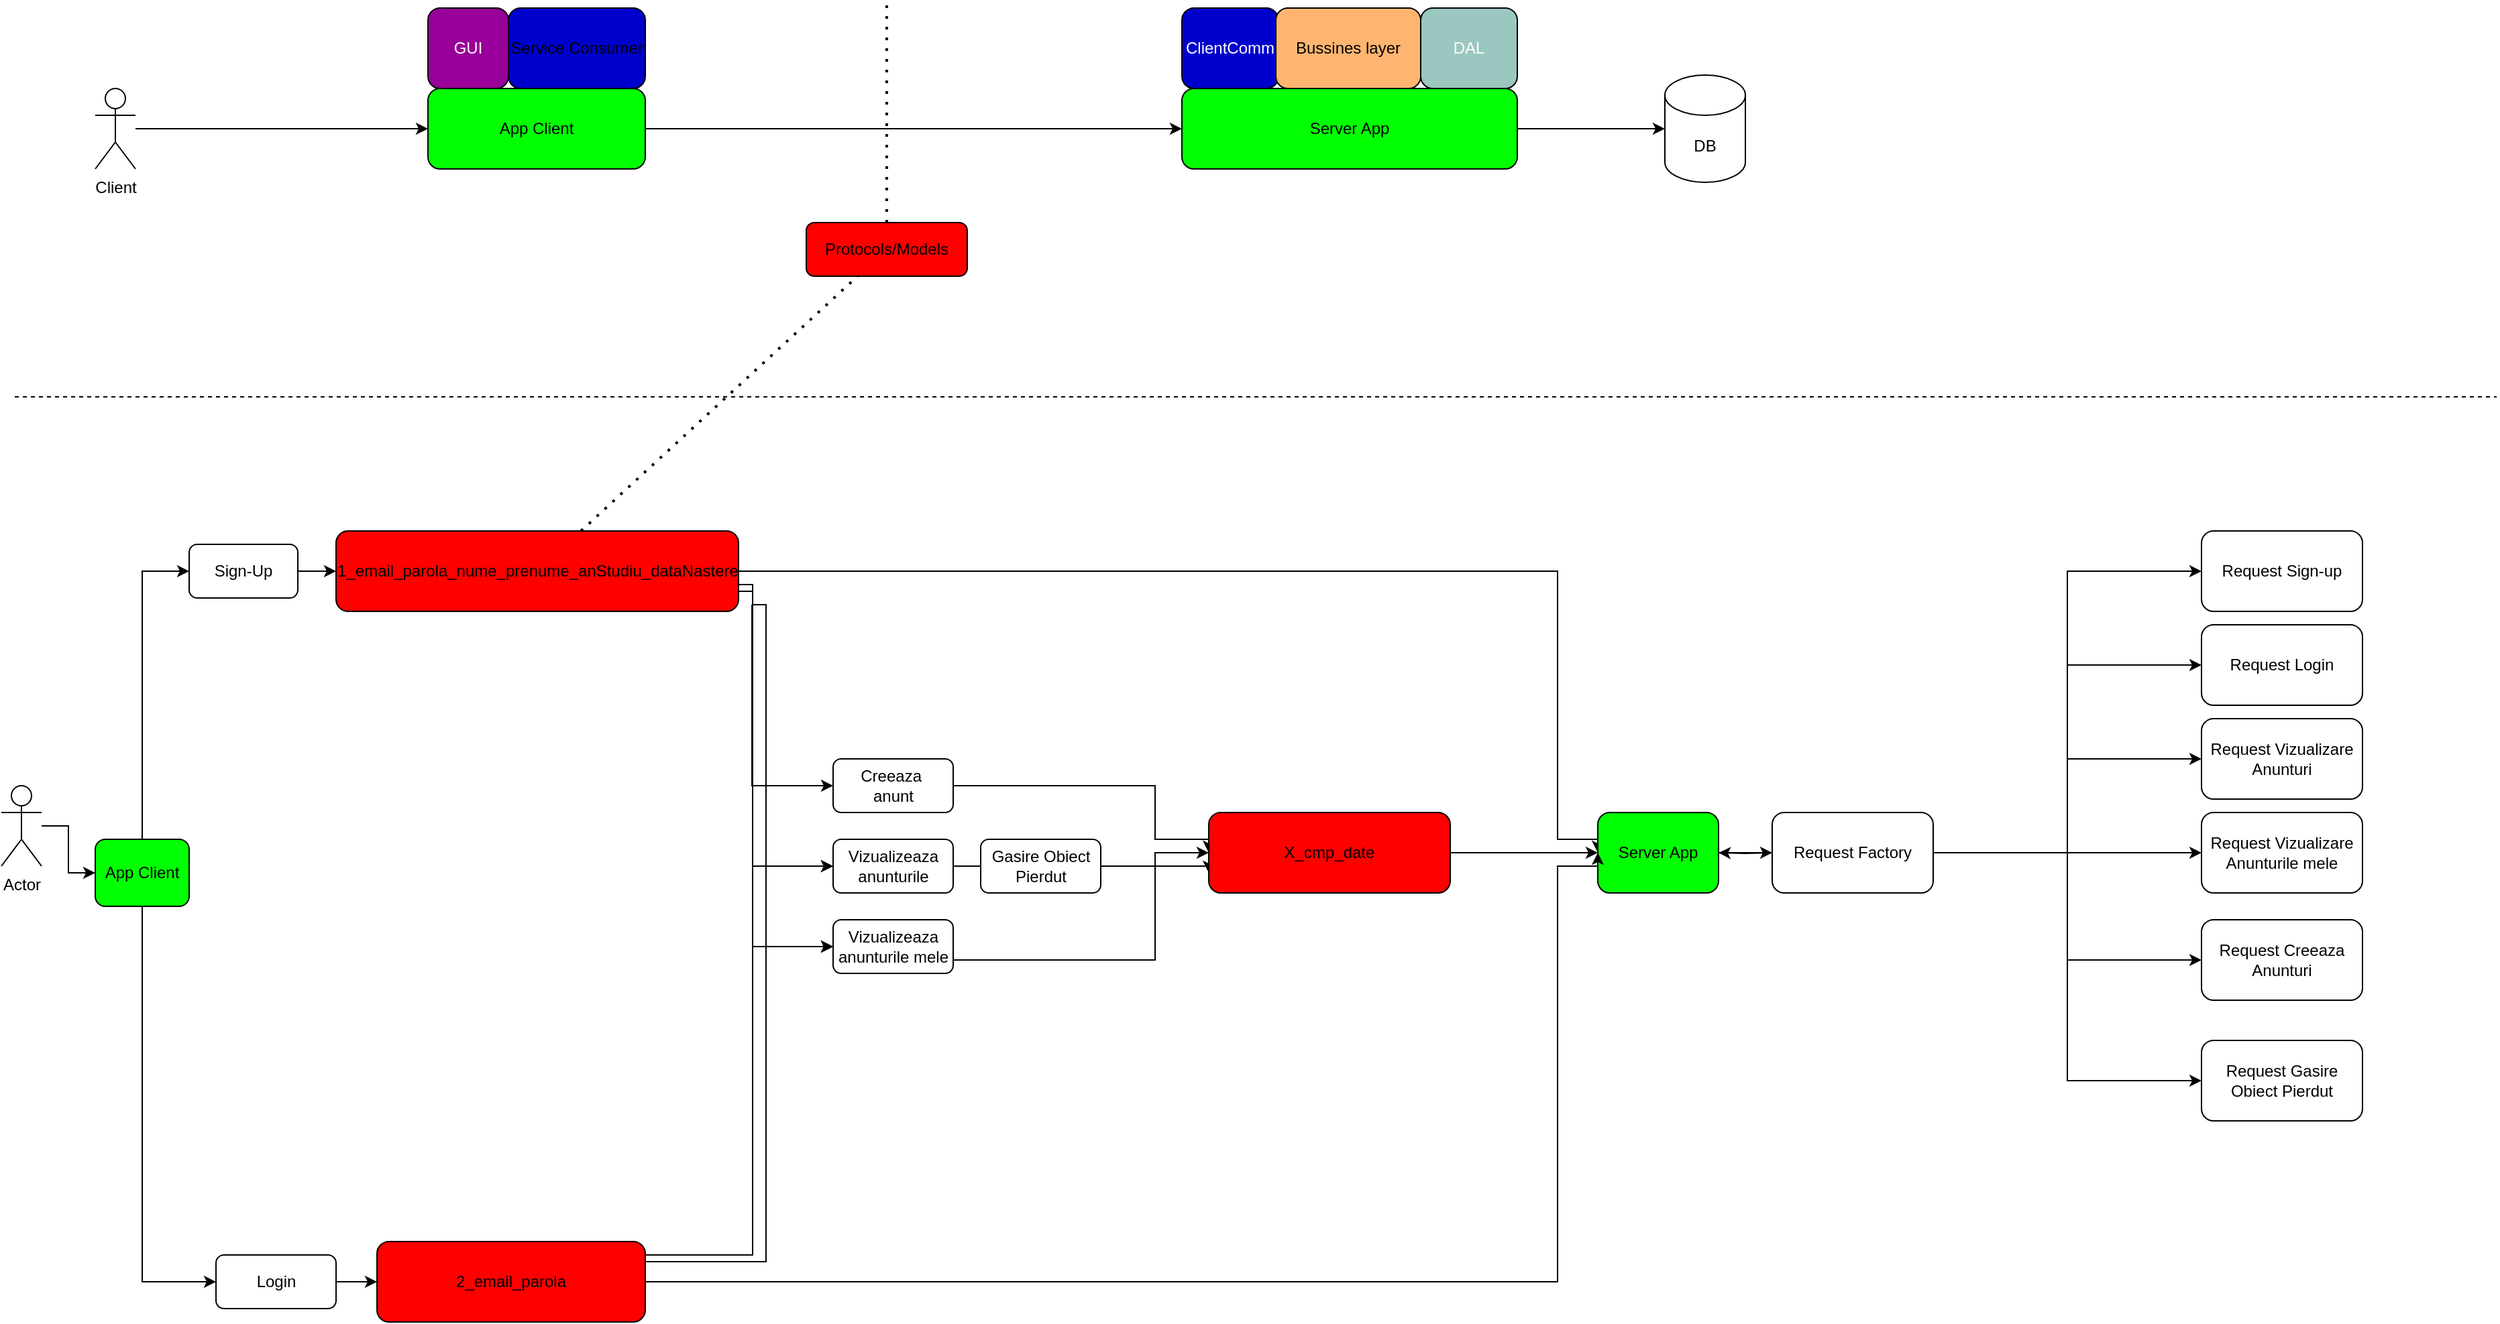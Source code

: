 <mxfile version="20.8.16" type="device"><diagram id="C5RBs43oDa-KdzZeNtuy" name="Page-1"><mxGraphModel dx="1276" dy="654" grid="1" gridSize="10" guides="1" tooltips="1" connect="1" arrows="1" fold="1" page="1" pageScale="1" pageWidth="1920" pageHeight="1200" math="0" shadow="0"><root><object label="" id="WIyWlLk6GJQsqaUBKTNV-0"><mxCell/></object><mxCell id="WIyWlLk6GJQsqaUBKTNV-1" parent="WIyWlLk6GJQsqaUBKTNV-0"/><mxCell id="oLAtzvFwu5iNYkrPuSap-7" style="edgeStyle=orthogonalEdgeStyle;rounded=0;orthogonalLoop=1;jettySize=auto;html=1;fontColor=#FFFFFF;" parent="WIyWlLk6GJQsqaUBKTNV-1" source="oLAtzvFwu5iNYkrPuSap-1" target="oLAtzvFwu5iNYkrPuSap-4" edge="1"><mxGeometry relative="1" as="geometry"/></mxCell><mxCell id="oLAtzvFwu5iNYkrPuSap-1" value="Client&lt;br&gt;" style="shape=umlActor;verticalLabelPosition=bottom;verticalAlign=top;html=1;outlineConnect=0;" parent="WIyWlLk6GJQsqaUBKTNV-1" vertex="1"><mxGeometry x="70" y="100" width="30" height="60" as="geometry"/></mxCell><mxCell id="oLAtzvFwu5iNYkrPuSap-10" style="edgeStyle=orthogonalEdgeStyle;rounded=0;orthogonalLoop=1;jettySize=auto;html=1;entryX=0;entryY=0.5;entryDx=0;entryDy=0;fontColor=#FFFFFF;" parent="WIyWlLk6GJQsqaUBKTNV-1" source="oLAtzvFwu5iNYkrPuSap-4" target="oLAtzvFwu5iNYkrPuSap-9" edge="1"><mxGeometry relative="1" as="geometry"/></mxCell><mxCell id="oLAtzvFwu5iNYkrPuSap-4" value="App Client" style="rounded=1;whiteSpace=wrap;html=1;fillColor=#03FF03;" parent="WIyWlLk6GJQsqaUBKTNV-1" vertex="1"><mxGeometry x="318" y="100" width="162" height="60" as="geometry"/></mxCell><mxCell id="oLAtzvFwu5iNYkrPuSap-5" value="&lt;font color=&quot;#ffffff&quot;&gt;GUI&lt;/font&gt;" style="rounded=1;whiteSpace=wrap;html=1;fillColor=#990099;" parent="WIyWlLk6GJQsqaUBKTNV-1" vertex="1"><mxGeometry x="318" y="40" width="60" height="60" as="geometry"/></mxCell><mxCell id="oLAtzvFwu5iNYkrPuSap-8" value="Service Consumer" style="rounded=1;whiteSpace=wrap;html=1;fillColor=#0000CC;" parent="WIyWlLk6GJQsqaUBKTNV-1" vertex="1"><mxGeometry x="378" y="40" width="102" height="60" as="geometry"/></mxCell><mxCell id="oLAtzvFwu5iNYkrPuSap-15" style="edgeStyle=orthogonalEdgeStyle;rounded=0;orthogonalLoop=1;jettySize=auto;html=1;entryX=0;entryY=0.5;entryDx=0;entryDy=0;entryPerimeter=0;fontColor=#000000;" parent="WIyWlLk6GJQsqaUBKTNV-1" source="oLAtzvFwu5iNYkrPuSap-9" target="oLAtzvFwu5iNYkrPuSap-14" edge="1"><mxGeometry relative="1" as="geometry"/></mxCell><mxCell id="oLAtzvFwu5iNYkrPuSap-9" value="Server App" style="rounded=1;whiteSpace=wrap;html=1;fillColor=#03FF03;" parent="WIyWlLk6GJQsqaUBKTNV-1" vertex="1"><mxGeometry x="880" y="100" width="250" height="60" as="geometry"/></mxCell><mxCell id="oLAtzvFwu5iNYkrPuSap-11" value="&lt;font color=&quot;#ffffff&quot;&gt;ClientComm&lt;/font&gt;" style="rounded=1;whiteSpace=wrap;html=1;fillColor=#0000CC;" parent="WIyWlLk6GJQsqaUBKTNV-1" vertex="1"><mxGeometry x="880" y="40" width="72" height="60" as="geometry"/></mxCell><mxCell id="oLAtzvFwu5iNYkrPuSap-12" value="&lt;font&gt;Bussines layer&lt;/font&gt;" style="rounded=1;whiteSpace=wrap;html=1;fillColor=#FFB570;strokeColor=#000000;fontColor=#000000;" parent="WIyWlLk6GJQsqaUBKTNV-1" vertex="1"><mxGeometry x="950" y="40" width="108" height="60" as="geometry"/></mxCell><mxCell id="oLAtzvFwu5iNYkrPuSap-13" value="&lt;font color=&quot;#ffffff&quot;&gt;DAL&lt;/font&gt;" style="rounded=1;whiteSpace=wrap;html=1;fillColor=#9AC7BF;" parent="WIyWlLk6GJQsqaUBKTNV-1" vertex="1"><mxGeometry x="1058" y="40" width="72" height="60" as="geometry"/></mxCell><mxCell id="oLAtzvFwu5iNYkrPuSap-14" value="DB" style="shape=cylinder3;whiteSpace=wrap;html=1;boundedLbl=1;backgroundOutline=1;size=15;strokeColor=#000000;fontColor=#000000;fillColor=#FFFFFF;" parent="WIyWlLk6GJQsqaUBKTNV-1" vertex="1"><mxGeometry x="1240" y="90" width="60" height="80" as="geometry"/></mxCell><mxCell id="oLAtzvFwu5iNYkrPuSap-33" value="" style="endArrow=none;dashed=1;html=1;dashPattern=1 3;strokeWidth=2;rounded=0;fontColor=#000000;startArrow=none;" parent="WIyWlLk6GJQsqaUBKTNV-1" source="0GTbMx8msAdgYIF_Dsqt-0" edge="1"><mxGeometry width="50" height="50" relative="1" as="geometry"><mxPoint x="660" y="965" as="sourcePoint"/><mxPoint x="660" y="35" as="targetPoint"/></mxGeometry></mxCell><mxCell id="0GTbMx8msAdgYIF_Dsqt-1" value="" style="endArrow=none;dashed=1;html=1;dashPattern=1 3;strokeWidth=2;rounded=0;fontColor=#000000;startArrow=none;" parent="WIyWlLk6GJQsqaUBKTNV-1" source="0GTbMx8msAdgYIF_Dsqt-5" target="0GTbMx8msAdgYIF_Dsqt-0" edge="1"><mxGeometry width="50" height="50" relative="1" as="geometry"><mxPoint x="660" y="965" as="sourcePoint"/><mxPoint x="660" y="75" as="targetPoint"/></mxGeometry></mxCell><mxCell id="0GTbMx8msAdgYIF_Dsqt-0" value="Protocols/Models" style="rounded=1;whiteSpace=wrap;html=1;strokeColor=#000000;fontColor=#000000;fillColor=#FF0000;" parent="WIyWlLk6GJQsqaUBKTNV-1" vertex="1"><mxGeometry x="600" y="200" width="120" height="40" as="geometry"/></mxCell><mxCell id="0GTbMx8msAdgYIF_Dsqt-9" style="edgeStyle=orthogonalEdgeStyle;rounded=0;orthogonalLoop=1;jettySize=auto;html=1;entryX=0;entryY=0.5;entryDx=0;entryDy=0;" parent="WIyWlLk6GJQsqaUBKTNV-1" source="0GTbMx8msAdgYIF_Dsqt-2" target="0GTbMx8msAdgYIF_Dsqt-3" edge="1"><mxGeometry relative="1" as="geometry"/></mxCell><mxCell id="0GTbMx8msAdgYIF_Dsqt-21" style="edgeStyle=orthogonalEdgeStyle;rounded=0;orthogonalLoop=1;jettySize=auto;html=1;" parent="WIyWlLk6GJQsqaUBKTNV-1" source="0GTbMx8msAdgYIF_Dsqt-2" target="0GTbMx8msAdgYIF_Dsqt-19" edge="1"><mxGeometry relative="1" as="geometry"><Array as="points"><mxPoint x="105" y="990"/></Array></mxGeometry></mxCell><mxCell id="0GTbMx8msAdgYIF_Dsqt-2" value="App Client" style="rounded=1;whiteSpace=wrap;html=1;fillColor=#03FF03;" parent="WIyWlLk6GJQsqaUBKTNV-1" vertex="1"><mxGeometry x="70" y="660" width="70" height="50" as="geometry"/></mxCell><mxCell id="0GTbMx8msAdgYIF_Dsqt-4" style="edgeStyle=orthogonalEdgeStyle;rounded=0;orthogonalLoop=1;jettySize=auto;html=1;entryX=0;entryY=0.5;entryDx=0;entryDy=0;" parent="WIyWlLk6GJQsqaUBKTNV-1" source="0GTbMx8msAdgYIF_Dsqt-3" target="0GTbMx8msAdgYIF_Dsqt-5" edge="1"><mxGeometry relative="1" as="geometry"><mxPoint x="730" y="500.0" as="targetPoint"/></mxGeometry></mxCell><mxCell id="0GTbMx8msAdgYIF_Dsqt-3" value="Sign-Up" style="rounded=1;whiteSpace=wrap;html=1;fillColor=#FFFFFF;" parent="WIyWlLk6GJQsqaUBKTNV-1" vertex="1"><mxGeometry x="140" y="440" width="81" height="40" as="geometry"/></mxCell><mxCell id="0GTbMx8msAdgYIF_Dsqt-13" style="edgeStyle=orthogonalEdgeStyle;rounded=0;orthogonalLoop=1;jettySize=auto;html=1;entryX=0;entryY=0.5;entryDx=0;entryDy=0;" parent="WIyWlLk6GJQsqaUBKTNV-1" source="0GTbMx8msAdgYIF_Dsqt-5" target="0GTbMx8msAdgYIF_Dsqt-12" edge="1"><mxGeometry relative="1" as="geometry"><Array as="points"><mxPoint x="1160" y="460"/><mxPoint x="1160" y="660"/><mxPoint x="1190" y="660"/></Array></mxGeometry></mxCell><mxCell id="0GTbMx8msAdgYIF_Dsqt-8" style="edgeStyle=orthogonalEdgeStyle;rounded=0;orthogonalLoop=1;jettySize=auto;html=1;exitX=0.5;exitY=1;exitDx=0;exitDy=0;" parent="WIyWlLk6GJQsqaUBKTNV-1" source="0GTbMx8msAdgYIF_Dsqt-5" target="0GTbMx8msAdgYIF_Dsqt-5" edge="1"><mxGeometry relative="1" as="geometry"/></mxCell><mxCell id="ldlvVjfWMKtTCM-xd51e-2" value="" style="edgeStyle=orthogonalEdgeStyle;rounded=0;orthogonalLoop=1;jettySize=auto;html=1;" parent="WIyWlLk6GJQsqaUBKTNV-1" source="0GTbMx8msAdgYIF_Dsqt-12" edge="1"><mxGeometry relative="1" as="geometry"><mxPoint x="1320.0" y="670" as="targetPoint"/></mxGeometry></mxCell><mxCell id="0GTbMx8msAdgYIF_Dsqt-12" value="Server App" style="rounded=1;whiteSpace=wrap;html=1;fillColor=#03FF03;" parent="WIyWlLk6GJQsqaUBKTNV-1" vertex="1"><mxGeometry x="1190" y="640" width="90" height="60" as="geometry"/></mxCell><mxCell id="0GTbMx8msAdgYIF_Dsqt-18" style="edgeStyle=orthogonalEdgeStyle;rounded=0;orthogonalLoop=1;jettySize=auto;html=1;entryX=0;entryY=0.5;entryDx=0;entryDy=0;" parent="WIyWlLk6GJQsqaUBKTNV-1" source="0GTbMx8msAdgYIF_Dsqt-15" target="0GTbMx8msAdgYIF_Dsqt-17" edge="1"><mxGeometry relative="1" as="geometry"/></mxCell><mxCell id="0GTbMx8msAdgYIF_Dsqt-43" style="edgeStyle=orthogonalEdgeStyle;rounded=0;orthogonalLoop=1;jettySize=auto;html=1;entryX=0;entryY=0.5;entryDx=0;entryDy=0;strokeColor=#000000;" parent="WIyWlLk6GJQsqaUBKTNV-1" source="0GTbMx8msAdgYIF_Dsqt-15" target="0GTbMx8msAdgYIF_Dsqt-40" edge="1"><mxGeometry relative="1" as="geometry"/></mxCell><mxCell id="0GTbMx8msAdgYIF_Dsqt-44" style="edgeStyle=orthogonalEdgeStyle;rounded=0;orthogonalLoop=1;jettySize=auto;html=1;entryX=0;entryY=0.5;entryDx=0;entryDy=0;strokeColor=#000000;" parent="WIyWlLk6GJQsqaUBKTNV-1" source="0GTbMx8msAdgYIF_Dsqt-15" target="0GTbMx8msAdgYIF_Dsqt-41" edge="1"><mxGeometry relative="1" as="geometry"/></mxCell><mxCell id="0GTbMx8msAdgYIF_Dsqt-49" style="edgeStyle=orthogonalEdgeStyle;rounded=0;orthogonalLoop=1;jettySize=auto;html=1;entryX=0;entryY=0.5;entryDx=0;entryDy=0;strokeColor=#000000;" parent="WIyWlLk6GJQsqaUBKTNV-1" source="0GTbMx8msAdgYIF_Dsqt-15" target="0GTbMx8msAdgYIF_Dsqt-42" edge="1"><mxGeometry relative="1" as="geometry"/></mxCell><mxCell id="_v4UTwb7kDDpNKkXZlld-1" style="edgeStyle=orthogonalEdgeStyle;rounded=0;orthogonalLoop=1;jettySize=auto;html=1;entryX=0;entryY=0.5;entryDx=0;entryDy=0;" parent="WIyWlLk6GJQsqaUBKTNV-1" source="0GTbMx8msAdgYIF_Dsqt-15" target="0GTbMx8msAdgYIF_Dsqt-25" edge="1"><mxGeometry relative="1" as="geometry"/></mxCell><mxCell id="_v4UTwb7kDDpNKkXZlld-7" style="edgeStyle=orthogonalEdgeStyle;rounded=0;orthogonalLoop=1;jettySize=auto;html=1;entryX=0;entryY=0.5;entryDx=0;entryDy=0;" parent="WIyWlLk6GJQsqaUBKTNV-1" source="0GTbMx8msAdgYIF_Dsqt-15" target="_v4UTwb7kDDpNKkXZlld-6" edge="1"><mxGeometry relative="1" as="geometry"/></mxCell><mxCell id="cwZtksQTsHQZtroR3lfx-14" value="" style="edgeStyle=orthogonalEdgeStyle;rounded=0;orthogonalLoop=1;jettySize=auto;html=1;" parent="WIyWlLk6GJQsqaUBKTNV-1" target="0GTbMx8msAdgYIF_Dsqt-12" edge="1"><mxGeometry relative="1" as="geometry"><mxPoint x="1320" y="670" as="sourcePoint"/></mxGeometry></mxCell><mxCell id="0GTbMx8msAdgYIF_Dsqt-15" value="Request Factory&lt;br&gt;" style="rounded=1;whiteSpace=wrap;html=1;fillColor=#FFFFFF;" parent="WIyWlLk6GJQsqaUBKTNV-1" vertex="1"><mxGeometry x="1320" y="640" width="120" height="60" as="geometry"/></mxCell><mxCell id="0GTbMx8msAdgYIF_Dsqt-17" value="Request Sign-up&lt;br&gt;" style="rounded=1;whiteSpace=wrap;html=1;fillColor=#FFFFFF;" parent="WIyWlLk6GJQsqaUBKTNV-1" vertex="1"><mxGeometry x="1640" y="430" width="120" height="60" as="geometry"/></mxCell><mxCell id="0GTbMx8msAdgYIF_Dsqt-22" style="edgeStyle=orthogonalEdgeStyle;rounded=0;orthogonalLoop=1;jettySize=auto;html=1;entryX=0;entryY=0.5;entryDx=0;entryDy=0;" parent="WIyWlLk6GJQsqaUBKTNV-1" source="0GTbMx8msAdgYIF_Dsqt-19" target="0GTbMx8msAdgYIF_Dsqt-23" edge="1"><mxGeometry relative="1" as="geometry"><mxPoint x="480" y="665.0" as="targetPoint"/></mxGeometry></mxCell><mxCell id="0GTbMx8msAdgYIF_Dsqt-19" value="Login&lt;br&gt;" style="rounded=1;whiteSpace=wrap;html=1;fillColor=#FFFFFF;" parent="WIyWlLk6GJQsqaUBKTNV-1" vertex="1"><mxGeometry x="160" y="970" width="89.5" height="40" as="geometry"/></mxCell><mxCell id="_v4UTwb7kDDpNKkXZlld-8" style="edgeStyle=orthogonalEdgeStyle;rounded=0;orthogonalLoop=1;jettySize=auto;html=1;entryX=0;entryY=0.5;entryDx=0;entryDy=0;" parent="WIyWlLk6GJQsqaUBKTNV-1" source="0GTbMx8msAdgYIF_Dsqt-23" target="0GTbMx8msAdgYIF_Dsqt-12" edge="1"><mxGeometry relative="1" as="geometry"><Array as="points"><mxPoint x="1160" y="990"/><mxPoint x="1160" y="680"/><mxPoint x="1190" y="680"/></Array></mxGeometry></mxCell><mxCell id="0GTbMx8msAdgYIF_Dsqt-23" value="2_email_parola" style="rounded=1;whiteSpace=wrap;html=1;fillColor=#FF0000;" parent="WIyWlLk6GJQsqaUBKTNV-1" vertex="1"><mxGeometry x="280" y="960" width="200" height="60" as="geometry"/></mxCell><mxCell id="0GTbMx8msAdgYIF_Dsqt-25" value="Request Login" style="rounded=1;whiteSpace=wrap;html=1;fillColor=#FFFFFF;" parent="WIyWlLk6GJQsqaUBKTNV-1" vertex="1"><mxGeometry x="1640" y="500" width="120" height="60" as="geometry"/></mxCell><mxCell id="0GTbMx8msAdgYIF_Dsqt-36" style="edgeStyle=orthogonalEdgeStyle;rounded=0;orthogonalLoop=1;jettySize=auto;html=1;entryX=0;entryY=0.5;entryDx=0;entryDy=0;strokeColor=#000000;" parent="WIyWlLk6GJQsqaUBKTNV-1" source="0GTbMx8msAdgYIF_Dsqt-27" target="0GTbMx8msAdgYIF_Dsqt-35" edge="1"><mxGeometry relative="1" as="geometry"><Array as="points"><mxPoint x="860" y="620"/><mxPoint x="860" y="660"/><mxPoint x="900" y="660"/></Array></mxGeometry></mxCell><mxCell id="0GTbMx8msAdgYIF_Dsqt-27" value="Creeaza&amp;nbsp;&lt;br&gt;anunt" style="rounded=1;whiteSpace=wrap;html=1;fillColor=#FFFFFF;" parent="WIyWlLk6GJQsqaUBKTNV-1" vertex="1"><mxGeometry x="620" y="600" width="89.5" height="40" as="geometry"/></mxCell><mxCell id="0GTbMx8msAdgYIF_Dsqt-37" style="edgeStyle=orthogonalEdgeStyle;rounded=0;orthogonalLoop=1;jettySize=auto;html=1;entryX=0;entryY=0.75;entryDx=0;entryDy=0;strokeColor=#000000;" parent="WIyWlLk6GJQsqaUBKTNV-1" source="0GTbMx8msAdgYIF_Dsqt-28" target="0GTbMx8msAdgYIF_Dsqt-35" edge="1"><mxGeometry relative="1" as="geometry"><Array as="points"><mxPoint x="900" y="680"/></Array></mxGeometry></mxCell><mxCell id="0GTbMx8msAdgYIF_Dsqt-28" value="Vizualizeaza anunturile" style="rounded=1;whiteSpace=wrap;html=1;fillColor=#FFFFFF;" parent="WIyWlLk6GJQsqaUBKTNV-1" vertex="1"><mxGeometry x="620" y="660" width="89.5" height="40" as="geometry"/></mxCell><mxCell id="0GTbMx8msAdgYIF_Dsqt-29" value="Vizualizeaza anunturile mele" style="rounded=1;whiteSpace=wrap;html=1;fillColor=#FFFFFF;" parent="WIyWlLk6GJQsqaUBKTNV-1" vertex="1"><mxGeometry x="620" y="720" width="89.5" height="40" as="geometry"/></mxCell><mxCell id="0GTbMx8msAdgYIF_Dsqt-40" value="Request Vizualizare Anunturi" style="rounded=1;whiteSpace=wrap;html=1;fillColor=#FFFFFF;" parent="WIyWlLk6GJQsqaUBKTNV-1" vertex="1"><mxGeometry x="1640" y="570" width="120" height="60" as="geometry"/></mxCell><mxCell id="0GTbMx8msAdgYIF_Dsqt-41" value="Request Vizualizare Anunturile mele" style="rounded=1;whiteSpace=wrap;html=1;fillColor=#FFFFFF;" parent="WIyWlLk6GJQsqaUBKTNV-1" vertex="1"><mxGeometry x="1640" y="640" width="120" height="60" as="geometry"/></mxCell><mxCell id="0GTbMx8msAdgYIF_Dsqt-42" value="Request Creeaza Anunturi" style="rounded=1;whiteSpace=wrap;html=1;fillColor=#FFFFFF;" parent="WIyWlLk6GJQsqaUBKTNV-1" vertex="1"><mxGeometry x="1640" y="720" width="120" height="60" as="geometry"/></mxCell><mxCell id="0GTbMx8msAdgYIF_Dsqt-50" value="" style="endArrow=none;dashed=1;html=1;rounded=0;strokeColor=#000000;" parent="WIyWlLk6GJQsqaUBKTNV-1" edge="1"><mxGeometry width="50" height="50" relative="1" as="geometry"><mxPoint x="10" y="330" as="sourcePoint"/><mxPoint x="1860" y="330" as="targetPoint"/></mxGeometry></mxCell><mxCell id="dYyqiaoNfrBksYbbCx4u-3" style="edgeStyle=orthogonalEdgeStyle;rounded=0;orthogonalLoop=1;jettySize=auto;html=1;entryX=0;entryY=0.5;entryDx=0;entryDy=0;exitX=1;exitY=0.5;exitDx=0;exitDy=0;" parent="WIyWlLk6GJQsqaUBKTNV-1" source="0GTbMx8msAdgYIF_Dsqt-29" target="0GTbMx8msAdgYIF_Dsqt-35" edge="1"><mxGeometry relative="1" as="geometry"><Array as="points"><mxPoint x="710" y="750"/><mxPoint x="860" y="750"/><mxPoint x="860" y="670"/></Array><mxPoint x="850" y="750" as="sourcePoint"/></mxGeometry></mxCell><mxCell id="_v4UTwb7kDDpNKkXZlld-6" value="Request Gasire Obiect Pierdut" style="rounded=1;whiteSpace=wrap;html=1;fillColor=#FFFFFF;" parent="WIyWlLk6GJQsqaUBKTNV-1" vertex="1"><mxGeometry x="1640" y="810" width="120" height="60" as="geometry"/></mxCell><mxCell id="cwZtksQTsHQZtroR3lfx-4" value="" style="edgeStyle=orthogonalEdgeStyle;rounded=0;orthogonalLoop=1;jettySize=auto;html=1;entryX=0;entryY=0.5;entryDx=0;entryDy=0;" parent="WIyWlLk6GJQsqaUBKTNV-1" source="0GTbMx8msAdgYIF_Dsqt-35" target="0GTbMx8msAdgYIF_Dsqt-12" edge="1"><mxGeometry relative="1" as="geometry"><mxPoint x="900" y="630" as="targetPoint"/></mxGeometry></mxCell><mxCell id="0GTbMx8msAdgYIF_Dsqt-35" value="X_cmp_date" style="rounded=1;whiteSpace=wrap;html=1;fillColor=#FF0000;" parent="WIyWlLk6GJQsqaUBKTNV-1" vertex="1"><mxGeometry x="900" y="640" width="180" height="60" as="geometry"/></mxCell><mxCell id="TAN48oALzeY3LmQ_fj30-1" style="edgeStyle=orthogonalEdgeStyle;rounded=0;orthogonalLoop=1;jettySize=auto;html=1;entryX=0;entryY=0.5;entryDx=0;entryDy=0;" parent="WIyWlLk6GJQsqaUBKTNV-1" source="TAN48oALzeY3LmQ_fj30-0" target="0GTbMx8msAdgYIF_Dsqt-2" edge="1"><mxGeometry relative="1" as="geometry"/></mxCell><mxCell id="TAN48oALzeY3LmQ_fj30-0" value="Actor" style="shape=umlActor;verticalLabelPosition=bottom;verticalAlign=top;html=1;outlineConnect=0;" parent="WIyWlLk6GJQsqaUBKTNV-1" vertex="1"><mxGeometry y="620" width="30" height="60" as="geometry"/></mxCell><mxCell id="0GTbMx8msAdgYIF_Dsqt-5" value="1_email_parola_nume_prenume_anStudiu_dataNastere" style="rounded=1;whiteSpace=wrap;html=1;fillColor=#FF0000;" parent="WIyWlLk6GJQsqaUBKTNV-1" vertex="1"><mxGeometry x="249.5" y="430" width="300" height="60" as="geometry"/></mxCell><mxCell id="_v4UTwb7kDDpNKkXZlld-3" value="Gasire Obiect Pierdut" style="rounded=1;whiteSpace=wrap;html=1;fillColor=#FFFFFF;" parent="WIyWlLk6GJQsqaUBKTNV-1" vertex="1"><mxGeometry x="730" y="660" width="89.5" height="40" as="geometry"/></mxCell><mxCell id="cwZtksQTsHQZtroR3lfx-6" style="edgeStyle=orthogonalEdgeStyle;rounded=0;orthogonalLoop=1;jettySize=auto;html=1;exitX=1;exitY=0.75;exitDx=0;exitDy=0;entryX=0;entryY=0.5;entryDx=0;entryDy=0;" parent="WIyWlLk6GJQsqaUBKTNV-1" target="0GTbMx8msAdgYIF_Dsqt-27" edge="1"><mxGeometry relative="1" as="geometry"><mxPoint x="559.5" y="485" as="sourcePoint"/><mxPoint x="630" y="570" as="targetPoint"/><Array as="points"><mxPoint x="560" y="620"/></Array></mxGeometry></mxCell><mxCell id="cwZtksQTsHQZtroR3lfx-7" style="edgeStyle=orthogonalEdgeStyle;rounded=0;orthogonalLoop=1;jettySize=auto;html=1;entryX=0;entryY=0.5;entryDx=0;entryDy=0;" parent="WIyWlLk6GJQsqaUBKTNV-1" target="0GTbMx8msAdgYIF_Dsqt-28" edge="1"><mxGeometry relative="1" as="geometry"><mxPoint x="550" y="470" as="sourcePoint"/><mxPoint x="640" y="580" as="targetPoint"/><Array as="points"><mxPoint x="560" y="470"/><mxPoint x="560" y="680"/></Array></mxGeometry></mxCell><mxCell id="cwZtksQTsHQZtroR3lfx-9" style="edgeStyle=orthogonalEdgeStyle;rounded=0;orthogonalLoop=1;jettySize=auto;html=1;entryX=0;entryY=0.5;entryDx=0;entryDy=0;exitX=1;exitY=0.75;exitDx=0;exitDy=0;" parent="WIyWlLk6GJQsqaUBKTNV-1" source="0GTbMx8msAdgYIF_Dsqt-5" target="0GTbMx8msAdgYIF_Dsqt-29" edge="1"><mxGeometry relative="1" as="geometry"><mxPoint x="520" y="530" as="sourcePoint"/><mxPoint x="590" y="740" as="targetPoint"/><Array as="points"><mxPoint x="560" y="475"/><mxPoint x="560" y="740"/></Array></mxGeometry></mxCell><mxCell id="cwZtksQTsHQZtroR3lfx-10" style="edgeStyle=orthogonalEdgeStyle;rounded=0;orthogonalLoop=1;jettySize=auto;html=1;entryX=0;entryY=0.5;entryDx=0;entryDy=0;exitX=1;exitY=0.75;exitDx=0;exitDy=0;" parent="WIyWlLk6GJQsqaUBKTNV-1" target="0GTbMx8msAdgYIF_Dsqt-29" edge="1"><mxGeometry relative="1" as="geometry"><mxPoint x="559.5" y="485" as="sourcePoint"/><mxPoint x="630" y="750" as="targetPoint"/><Array as="points"><mxPoint x="570" y="485"/><mxPoint x="570" y="740"/></Array></mxGeometry></mxCell><mxCell id="cwZtksQTsHQZtroR3lfx-11" style="edgeStyle=orthogonalEdgeStyle;rounded=0;orthogonalLoop=1;jettySize=auto;html=1;entryX=0;entryY=0.5;entryDx=0;entryDy=0;exitX=1;exitY=0.25;exitDx=0;exitDy=0;" parent="WIyWlLk6GJQsqaUBKTNV-1" source="0GTbMx8msAdgYIF_Dsqt-23" target="0GTbMx8msAdgYIF_Dsqt-29" edge="1"><mxGeometry relative="1" as="geometry"><mxPoint x="490" y="630" as="sourcePoint"/><mxPoint x="560.5" y="895" as="targetPoint"/><Array as="points"><mxPoint x="570" y="975"/><mxPoint x="570" y="740"/></Array></mxGeometry></mxCell><mxCell id="cwZtksQTsHQZtroR3lfx-13" style="edgeStyle=orthogonalEdgeStyle;rounded=0;orthogonalLoop=1;jettySize=auto;html=1;entryX=0;entryY=0.5;entryDx=0;entryDy=0;exitX=1;exitY=0.25;exitDx=0;exitDy=0;" parent="WIyWlLk6GJQsqaUBKTNV-1" source="0GTbMx8msAdgYIF_Dsqt-23" edge="1"><mxGeometry relative="1" as="geometry"><mxPoint x="480" y="915" as="sourcePoint"/><mxPoint x="620" y="680" as="targetPoint"/><Array as="points"><mxPoint x="480" y="970"/><mxPoint x="560" y="970"/><mxPoint x="560" y="680"/></Array></mxGeometry></mxCell></root></mxGraphModel></diagram></mxfile>